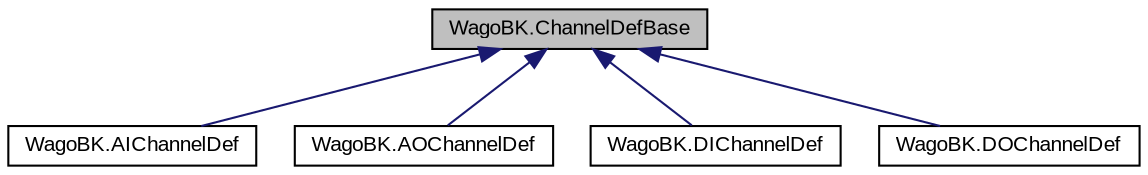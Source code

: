 digraph "WagoBK.ChannelDefBase"
{
  edge [fontname="Arial",fontsize="10",labelfontname="Arial",labelfontsize="10"];
  node [fontname="Arial",fontsize="10",shape=record];
  Node1 [label="WagoBK.ChannelDefBase",height=0.2,width=0.4,color="black", fillcolor="grey75", style="filled" fontcolor="black"];
  Node1 -> Node2 [dir="back",color="midnightblue",fontsize="10",style="solid",fontname="Arial"];
  Node2 [label="WagoBK.AIChannelDef",height=0.2,width=0.4,color="black", fillcolor="white", style="filled",URL="$class_wago_b_k_1_1_a_i_channel_def.html"];
  Node1 -> Node3 [dir="back",color="midnightblue",fontsize="10",style="solid",fontname="Arial"];
  Node3 [label="WagoBK.AOChannelDef",height=0.2,width=0.4,color="black", fillcolor="white", style="filled",URL="$class_wago_b_k_1_1_a_o_channel_def.html"];
  Node1 -> Node4 [dir="back",color="midnightblue",fontsize="10",style="solid",fontname="Arial"];
  Node4 [label="WagoBK.DIChannelDef",height=0.2,width=0.4,color="black", fillcolor="white", style="filled",URL="$class_wago_b_k_1_1_d_i_channel_def.html"];
  Node1 -> Node5 [dir="back",color="midnightblue",fontsize="10",style="solid",fontname="Arial"];
  Node5 [label="WagoBK.DOChannelDef",height=0.2,width=0.4,color="black", fillcolor="white", style="filled",URL="$class_wago_b_k_1_1_d_o_channel_def.html"];
}

